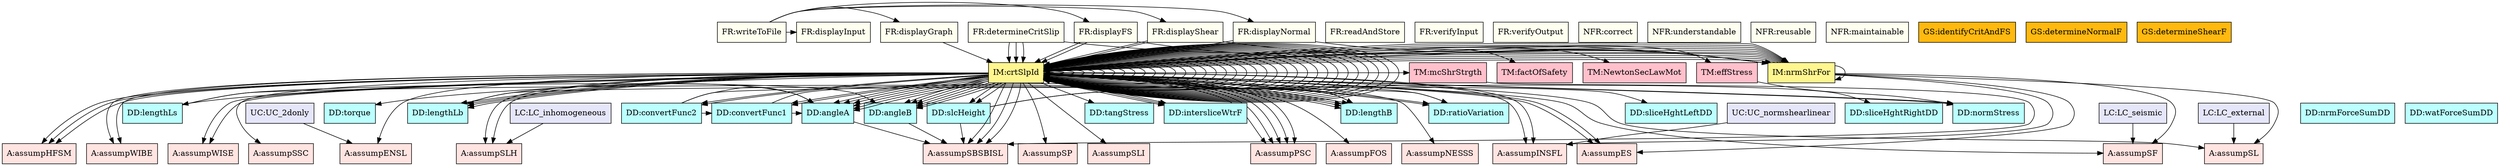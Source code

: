 digraph allvsall {
	alpha_i -> assumpSBSBISL;
	beta_i -> assumpSBSBISL;
	l_bi -> alpha_i;
	l_bi -> b_i;
	l_si -> beta_i;
	l_si -> b_i;
	h_i -> assumpSBSBISL;
	h_i -> hR;
	h_i -> hL;
	Phi -> alpha_i;
	Phi -> f_i;
	Psi -> alpha_i;
	Psi -> f_i;
	Psi -> Phi;
	theory:equilibriumCS -> assumpENSL;
	mcShrSrgth -> assumpSBSBISL;
	effectiveStressTM -> sigma;
	theory:normForcEq -> alpha_i;
	theory:normForcEq -> beta_i;
	theory:normForcEq -> theory:equilibriumCS;
	theory:normForcEq -> theory:sliceWght;
	theory:normForcEq -> theory:srfWtrF;
	theory:bsShrFEq -> alpha_i;
	theory:bsShrFEq -> beta_i;
	theory:bsShrFEq -> theory:equilibriumCS;
	theory:bsShrFEq -> theory:sliceWght;
	theory:bsShrFEq -> theory:srfWtrF;
	theory:resShr -> assumpSLH;
	theory:resShr -> assumpSP;
	theory:resShr -> assumpSLI;
	theory:resShr -> assumpPSC;
	theory:resShr -> l_bi;
	theory:resShr -> sigma;
	theory:resShr -> tau;
	theory:resShr -> mcShrSrgth;
	theory:mobShr -> assumpFOS;
	theory:mobShr -> l_bi;
	theory:mobShr -> factOfSafetyTM;
	theory:mobShr -> theory:resShr;
	theory:effNormF -> assumpPSC;
	theory:effNormF -> sigma;
	theory:effNormF -> effectiveStressTM;
	theory:effNormF -> theory:baseWtrF;
	theory:resShearWO -> H_i;
	theory:resShearWO -> alpha_i;
	theory:resShearWO -> beta_i;
	theory:resShearWO -> l_bi;
	theory:resShearWO -> theory:sliceWght;
	theory:resShearWO -> theory:baseWtrF;
	theory:resShearWO -> theory:srfWtrF;
	theory:mobShearWO -> H_i;
	theory:mobShearWO -> alpha_i;
	theory:mobShearWO -> beta_i;
	theory:mobShearWO -> theory:sliceWght;
	theory:mobShearWO -> theory:srfWtrF;
	theory:X_i -> assumpINSFL;
	theory:X_i -> f_i;
	theory:momentEql -> assumpNESSS;
	theory:momentEql -> assumpHFSM;
	theory:momentEql -> alpha_i;
	theory:momentEql -> beta_i;
	theory:momentEql -> b_i;
	theory:momentEql -> h_i;
	theory:momentEql -> torque;
	theory:momentEql -> theory:equilibriumCS;
	theory:momentEql -> theory:weight;
	theory:momentEql -> theory:sliceWght;
	theory:momentEql -> theory:srfWtrF;
	theory:weight -> newtonSL;
	theory:sliceWght -> assumpSLH;
	theory:sliceWght -> assumpPSC;
	theory:sliceWght -> assumpSBSBISL;
	theory:sliceWght -> assumpWIBE;
	theory:sliceWght -> assumpWISE;
	theory:sliceWght -> b_i;
	theory:sliceWght -> theory:weight;
	theory:baseWtrF -> assumpPSC;
	theory:baseWtrF -> assumpSBSBISL;
	theory:baseWtrF -> assumpWIBE;
	theory:baseWtrF -> assumpHFSM;
	theory:baseWtrF -> l_bi;
	theory:baseWtrF -> theory:pressure;
	theory:baseWtrF -> theory:baseWtrF;
	theory:srfWtrF -> assumpPSC;
	theory:srfWtrF -> assumpSBSBISL;
	theory:srfWtrF -> assumpWISE;
	theory:srfWtrF -> assumpHFSM;
	theory:srfWtrF -> l_si;
	theory:srfWtrF -> theory:pressure;
	theory:srfWtrF -> theory:srfWtrF;
	theory:FS -> assumpINSFL;
	theory:FS -> assumpES;
	theory:FS -> assumpSF;
	theory:FS -> assumpSL;
	theory:FS -> Phi;
	theory:FS -> Psi;
	theory:FS -> theory:normForcEq;
	theory:FS -> theory:bsShrFEq;
	theory:FS -> theory:mobShr;
	theory:FS -> theory:resShearWO;
	theory:FS -> theory:mobShearWO;
	theory:FS -> theory:X_i;
	theory:FS -> theory:FS;
	theory:FS -> nrmShrForIM;
	theory:FS -> theory:intsliceFsRC;
	nrmShrForIM -> assumpINSFL;
	nrmShrForIM -> assumpES;
	nrmShrForIM -> assumpSF;
	nrmShrForIM -> assumpSL;
	nrmShrForIM -> theory:X_i;
	nrmShrForIM -> theory:momentEql;
	nrmShrForIM -> theory:FS;
	nrmShrForIM -> nrmShrForIM;
	nrmShrForIM -> theory:nrmShrForNumRC;
	nrmShrForIM -> theory:nrmShrForDenRC;
	nrmShrForIM -> theory:intsliceFsRC;
	theory:nrmShrForNumRC -> H_i;
	theory:nrmShrForNumRC -> alpha_i;
	theory:nrmShrForNumRC -> beta_i;
	theory:nrmShrForNumRC -> b_i;
	theory:nrmShrForNumRC -> h_i;
	theory:nrmShrForNumRC -> theory:srfWtrF;
	theory:nrmShrForNumRC -> nrmShrForIM;
	theory:nrmShrForDenRC -> b_i;
	theory:nrmShrForDenRC -> f_i;
	theory:nrmShrForDenRC -> nrmShrForIM;
	theory:intsliceFsRC -> assumpES;
	theory:intsliceFsRC -> Phi;
	theory:intsliceFsRC -> Psi;
	theory:intsliceFsRC -> theory:resShearWO;
	theory:intsliceFsRC -> theory:mobShearWO;
	theory:intsliceFsRC -> theory:FS;
	theory:intsliceFsRC -> nrmShrForIM;
	theory:intsliceFsRC -> theory:intsliceFsRC;
	theory:crtSlpIdIM -> assumpSSC;
	determineCritSlip -> theory:FS;
	determineCritSlip -> nrmShrForIM;
	determineCritSlip -> theory:intsliceFsRC;
	determineCritSlip -> theory:crtSlpIdIM;
	displayGraph -> theory:crtSlpIdIM;
	displayFS -> theory:FS;
	displayFS -> nrmShrForIM;
	displayFS -> theory:intsliceFsRC;
	displayNormal -> theory:FS;
	displayNormal -> nrmShrForIM;
	displayNormal -> theory:intsliceFsRC;
	displayShear -> theory:FS;
	displayShear -> nrmShrForIM;
	displayShear -> theory:intsliceFsRC;
	writeToFile -> displayInput;
	writeToFile -> displayGraph;
	writeToFile -> displayFS;
	writeToFile -> displayNormal;
	writeToFile -> displayShear;
	LC_inhomogeneous -> assumpSLH;
	LC_seismic -> assumpSF;
	LC_external -> assumpSL;
	UC_normshearlinear -> assumpINSFL;
	UC_2donly -> assumpENSL;


	assumpSSC	[shape=box, color=black, style=filled, fillcolor=mistyrose, label="A:assumpSSC"];
	assumpFOS	[shape=box, color=black, style=filled, fillcolor=mistyrose, label="A:assumpFOS"];
	assumpSLH	[shape=box, color=black, style=filled, fillcolor=mistyrose, label="A:assumpSLH"];
	assumpSP	[shape=box, color=black, style=filled, fillcolor=mistyrose, label="A:assumpSP"];
	assumpSLI	[shape=box, color=black, style=filled, fillcolor=mistyrose, label="A:assumpSLI"];
	assumpINSFL	[shape=box, color=black, style=filled, fillcolor=mistyrose, label="A:assumpINSFL"];
	assumpPSC	[shape=box, color=black, style=filled, fillcolor=mistyrose, label="A:assumpPSC"];
	assumpENSL	[shape=box, color=black, style=filled, fillcolor=mistyrose, label="A:assumpENSL"];
	assumpSBSBISL	[shape=box, color=black, style=filled, fillcolor=mistyrose, label="A:assumpSBSBISL"];
	assumpES	[shape=box, color=black, style=filled, fillcolor=mistyrose, label="A:assumpES"];
	assumpSF	[shape=box, color=black, style=filled, fillcolor=mistyrose, label="A:assumpSF"];
	assumpSL	[shape=box, color=black, style=filled, fillcolor=mistyrose, label="A:assumpSL"];
	assumpWIBE	[shape=box, color=black, style=filled, fillcolor=mistyrose, label="A:assumpWIBE"];
	assumpWISE	[shape=box, color=black, style=filled, fillcolor=mistyrose, label="A:assumpWISE"];
	assumpNESSS	[shape=box, color=black, style=filled, fillcolor=mistyrose, label="A:assumpNESSS"];
	assumpHFSM	[shape=box, color=black, style=filled, fillcolor=mistyrose, label="A:assumpHFSM"];

	subgraph A {
	rank="same"
	{assumpSSC, assumpFOS, assumpSLH, assumpSP, assumpSLI, assumpINSFL, assumpPSC, assumpENSL, assumpSBSBISL, assumpES, assumpSF, assumpSL, assumpWIBE, assumpWISE, assumpNESSS, assumpHFSM}
	}

	H_i	[shape=box, color=black, style=filled, fillcolor=paleturquoise1, label="DD:intersliceWtrF"];
	alpha_i	[shape=box, color=black, style=filled, fillcolor=paleturquoise1, label="DD:angleA"];
	beta_i	[shape=box, color=black, style=filled, fillcolor=paleturquoise1, label="DD:angleB"];
	b_i	[shape=box, color=black, style=filled, fillcolor=paleturquoise1, label="DD:lengthB"];
	l_bi	[shape=box, color=black, style=filled, fillcolor=paleturquoise1, label="DD:lengthLb"];
	l_si	[shape=box, color=black, style=filled, fillcolor=paleturquoise1, label="DD:lengthLs"];
	h_i	[shape=box, color=black, style=filled, fillcolor=paleturquoise1, label="DD:slcHeight"];
	sigma	[shape=box, color=black, style=filled, fillcolor=paleturquoise1, label="DD:normStress"];
	tau	[shape=box, color=black, style=filled, fillcolor=paleturquoise1, label="DD:tangStress"];
	torque	[shape=box, color=black, style=filled, fillcolor=paleturquoise1, label="DD:torque"];
	f_i	[shape=box, color=black, style=filled, fillcolor=paleturquoise1, label="DD:ratioVariation"];
	Phi	[shape=box, color=black, style=filled, fillcolor=paleturquoise1, label="DD:convertFunc1"];
	Psi	[shape=box, color=black, style=filled, fillcolor=paleturquoise1, label="DD:convertFunc2"];
	F_xG	[shape=box, color=black, style=filled, fillcolor=paleturquoise1, label="DD:nrmForceSumDD"];
	F_xH	[shape=box, color=black, style=filled, fillcolor=paleturquoise1, label="DD:watForceSumDD"];
	hR	[shape=box, color=black, style=filled, fillcolor=paleturquoise1, label="DD:sliceHghtRightDD"];
	hL	[shape=box, color=black, style=filled, fillcolor=paleturquoise1, label="DD:sliceHghtLeftDD"];

	subgraph DD {
	rank="same"
	{H_i, alpha_i, beta_i, b_i, l_bi, l_si, h_i, sigma, tau, torque, f_i, Phi, Psi, F_xG, F_xH, hR, hL}
	}

	factOfSafetyTM	[shape=box, color=black, style=filled, fillcolor=pink, label="TM:factOfSafety"];
	theory:equilibriumCS	[shape=box, color=black, style=filled, fillcolor=pink, label="TM:equilibrium"];
	mcShrSrgth	[shape=box, color=black, style=filled, fillcolor=pink, label="TM:mcShrStrgth"];
	effectiveStressTM	[shape=box, color=black, style=filled, fillcolor=pink, label="TM:effStress"];
	newtonSL	[shape=box, color=black, style=filled, fillcolor=pink, label="TM:NewtonSecLawMot"];

	subgraph TM {
	rank="same"
	{factOfSafetyTM, theory:equilibriumCS, mcShrSrgth, effectiveStressTM, newtonSL}
	}

	theory:normForcEq	[shape=box, color=black, style=filled, fillcolor=palegreen, label="GD:normForcEq"];
	theory:bsShrFEq	[shape=box, color=black, style=filled, fillcolor=palegreen, label="GD:bsShrFEq"];
	theory:resShr	[shape=box, color=black, style=filled, fillcolor=palegreen, label="GD:resShr"];
	theory:mobShr	[shape=box, color=black, style=filled, fillcolor=palegreen, label="GD:mobShr"];
	theory:effNormF	[shape=box, color=black, style=filled, fillcolor=palegreen, label="GD:effNormF"];
	theory:resShearWO	[shape=box, color=black, style=filled, fillcolor=palegreen, label="GD:resShearWO"];
	theory:mobShearWO	[shape=box, color=black, style=filled, fillcolor=palegreen, label="GD:mobShearWO"];
	theory:X_i	[shape=box, color=black, style=filled, fillcolor=palegreen, label="GD:normShrR"];
	theory:momentEql	[shape=box, color=black, style=filled, fillcolor=palegreen, label="GD:momentEql"];
	theory:weight	[shape=box, color=black, style=filled, fillcolor=palegreen, label="GD:weight"];
	theory:sliceWght	[shape=box, color=black, style=filled, fillcolor=palegreen, label="GD:sliceWght"];
	theory:pressure	[shape=box, color=black, style=filled, fillcolor=palegreen, label="GD:hsPressure"];
	theory:baseWtrF	[shape=box, color=black, style=filled, fillcolor=palegreen, label="GD:baseWtrF"];
	theory:srfWtrF	[shape=box, color=black, style=filled, fillcolor=palegreen, label="GD:srfWtrF"];

	subgraph GD {
	rank="same"
	{theory:normForcEq, theory:bsShrFEq, theory:resShr, theory:mobShr, theory:effNormF, theory:resShearWO, theory:mobShearWO, theory:X_i, theory:momentEql, theory:weight, theory:sliceWght, theory:pressure, theory:baseWtrF, theory:srfWtrF}
	}

	theory:FS	[shape=box, color=black, style=filled, fillcolor=khaki1, label="IM:fctSfty"];
	nrmShrForIM	[shape=box, color=black, style=filled, fillcolor=khaki1, label="IM:nrmShrFor"];
	theory:nrmShrForNumRC	[shape=box, color=black, style=filled, fillcolor=khaki1, label="IM:nrmShrForNum"];
	theory:nrmShrForDenRC	[shape=box, color=black, style=filled, fillcolor=khaki1, label="IM:nrmShrForDen"];
	theory:intsliceFsRC	[shape=box, color=black, style=filled, fillcolor=khaki1, label="IM:intsliceFs"];
	theory:crtSlpIdIM	[shape=box, color=black, style=filled, fillcolor=khaki1, label="IM:crtSlpId"];

	subgraph IM {
	rank="same"
	{theory:FS, nrmShrForIM, theory:nrmShrForNumRC, theory:nrmShrForDenRC, theory:intsliceFsRC, theory:crtSlpIdIM}
	}

	readAndStore	[shape=box, color=black, style=filled, fillcolor=ivory, label="FR:readAndStore"];
	verifyInput	[shape=box, color=black, style=filled, fillcolor=ivory, label="FR:verifyInput"];
	determineCritSlip	[shape=box, color=black, style=filled, fillcolor=ivory, label="FR:determineCritSlip"];
	verifyOutput	[shape=box, color=black, style=filled, fillcolor=ivory, label="FR:verifyOutput"];
	displayInput	[shape=box, color=black, style=filled, fillcolor=ivory, label="FR:displayInput"];
	displayGraph	[shape=box, color=black, style=filled, fillcolor=ivory, label="FR:displayGraph"];
	displayFS	[shape=box, color=black, style=filled, fillcolor=ivory, label="FR:displayFS"];
	displayNormal	[shape=box, color=black, style=filled, fillcolor=ivory, label="FR:displayNormal"];
	displayShear	[shape=box, color=black, style=filled, fillcolor=ivory, label="FR:displayShear"];
	writeToFile	[shape=box, color=black, style=filled, fillcolor=ivory, label="FR:writeToFile"];
	correct	[shape=box, color=black, style=filled, fillcolor=ivory, label="NFR:correct"];
	understandable	[shape=box, color=black, style=filled, fillcolor=ivory, label="NFR:understandable"];
	reusable	[shape=box, color=black, style=filled, fillcolor=ivory, label="NFR:reusable"];
	maintainable	[shape=box, color=black, style=filled, fillcolor=ivory, label="NFR:maintainable"];

	subgraph FR {
	rank="same"
	{readAndStore, verifyInput, determineCritSlip, verifyOutput, displayInput, displayGraph, displayFS, displayNormal, displayShear, writeToFile, correct, understandable, reusable, maintainable}
	}

	identifyCritAndFS	[shape=box, color=black, style=filled, fillcolor=darkgoldenrod1, label="GS:identifyCritAndFS"];
	determineNormalF	[shape=box, color=black, style=filled, fillcolor=darkgoldenrod1, label="GS:determineNormalF"];
	determineShearF	[shape=box, color=black, style=filled, fillcolor=darkgoldenrod1, label="GS:determineShearF"];

	subgraph GS {
	rank="same"
	{identifyCritAndFS, determineNormalF, determineShearF}
	}

	LC_inhomogeneous	[shape=box, color=black, style=filled, fillcolor=lavender, label="LC:LC_inhomogeneous"];
	LC_seismic	[shape=box, color=black, style=filled, fillcolor=lavender, label="LC:LC_seismic"];
	LC_external	[shape=box, color=black, style=filled, fillcolor=lavender, label="LC:LC_external"];
	UC_normshearlinear	[shape=box, color=black, style=filled, fillcolor=lavender, label="UC:UC_normshearlinear"];
	UC_2donly	[shape=box, color=black, style=filled, fillcolor=lavender, label="UC:UC_2donly"];

	subgraph LC {
	rank="same"
	{LC_inhomogeneous, LC_seismic, LC_external, UC_normshearlinear, UC_2donly}
	}

}
